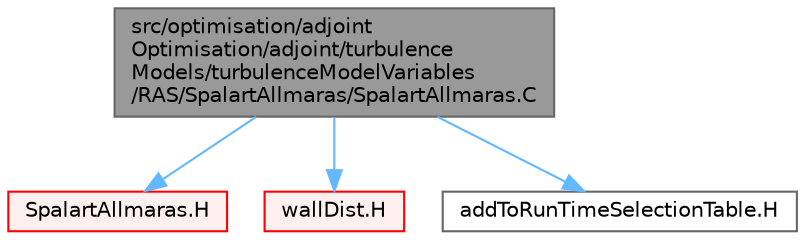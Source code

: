 digraph "src/optimisation/adjointOptimisation/adjoint/turbulenceModels/turbulenceModelVariables/RAS/SpalartAllmaras/SpalartAllmaras.C"
{
 // LATEX_PDF_SIZE
  bgcolor="transparent";
  edge [fontname=Helvetica,fontsize=10,labelfontname=Helvetica,labelfontsize=10];
  node [fontname=Helvetica,fontsize=10,shape=box,height=0.2,width=0.4];
  Node1 [id="Node000001",label="src/optimisation/adjoint\lOptimisation/adjoint/turbulence\lModels/turbulenceModelVariables\l/RAS/SpalartAllmaras/SpalartAllmaras.C",height=0.2,width=0.4,color="gray40", fillcolor="grey60", style="filled", fontcolor="black",tooltip=" "];
  Node1 -> Node2 [id="edge1_Node000001_Node000002",color="steelblue1",style="solid",tooltip=" "];
  Node2 [id="Node000002",label="SpalartAllmaras.H",height=0.2,width=0.4,color="red", fillcolor="#FFF0F0", style="filled",URL="$optimisation_2adjointOptimisation_2adjoint_2turbulenceModels_2turbulenceModelVariables_2RAS_2Spaa7c63e4112ff9cb9170909bc408dd58e.html",tooltip=" "];
  Node1 -> Node419 [id="edge2_Node000001_Node000419",color="steelblue1",style="solid",tooltip=" "];
  Node419 [id="Node000419",label="wallDist.H",height=0.2,width=0.4,color="red", fillcolor="#FFF0F0", style="filled",URL="$wallDist_8H.html",tooltip=" "];
  Node1 -> Node429 [id="edge3_Node000001_Node000429",color="steelblue1",style="solid",tooltip=" "];
  Node429 [id="Node000429",label="addToRunTimeSelectionTable.H",height=0.2,width=0.4,color="grey40", fillcolor="white", style="filled",URL="$addToRunTimeSelectionTable_8H.html",tooltip="Macros for easy insertion into run-time selection tables."];
}
